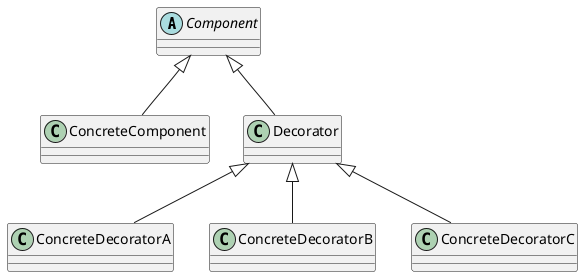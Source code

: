 @startuml

abstract Component

class ConcreteComponent{

}

class Decorator{

}

class ConcreteDecoratorA
class ConcreteDecoratorB
class ConcreteDecoratorC

Component <|-- ConcreteComponent
Component <|-- Decorator
Decorator <|-- ConcreteDecoratorA
Decorator <|-- ConcreteDecoratorB
Decorator <|-- ConcreteDecoratorC

@enduml